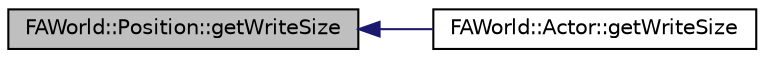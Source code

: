 digraph G
{
  edge [fontname="Helvetica",fontsize="10",labelfontname="Helvetica",labelfontsize="10"];
  node [fontname="Helvetica",fontsize="10",shape=record];
  rankdir="LR";
  Node1 [label="FAWorld::Position::getWriteSize",height=0.2,width=0.4,color="black", fillcolor="grey75", style="filled" fontcolor="black"];
  Node1 -> Node2 [dir="back",color="midnightblue",fontsize="10",style="solid",fontname="Helvetica"];
  Node2 [label="FAWorld::Actor::getWriteSize",height=0.2,width=0.4,color="black", fillcolor="white", style="filled",URL="$class_f_a_world_1_1_actor.html#a9efde1147775c12a01e7dd2bb9ffe4d0",tooltip="Must only be called between calls to startWriting() and writeTo()"];
}
